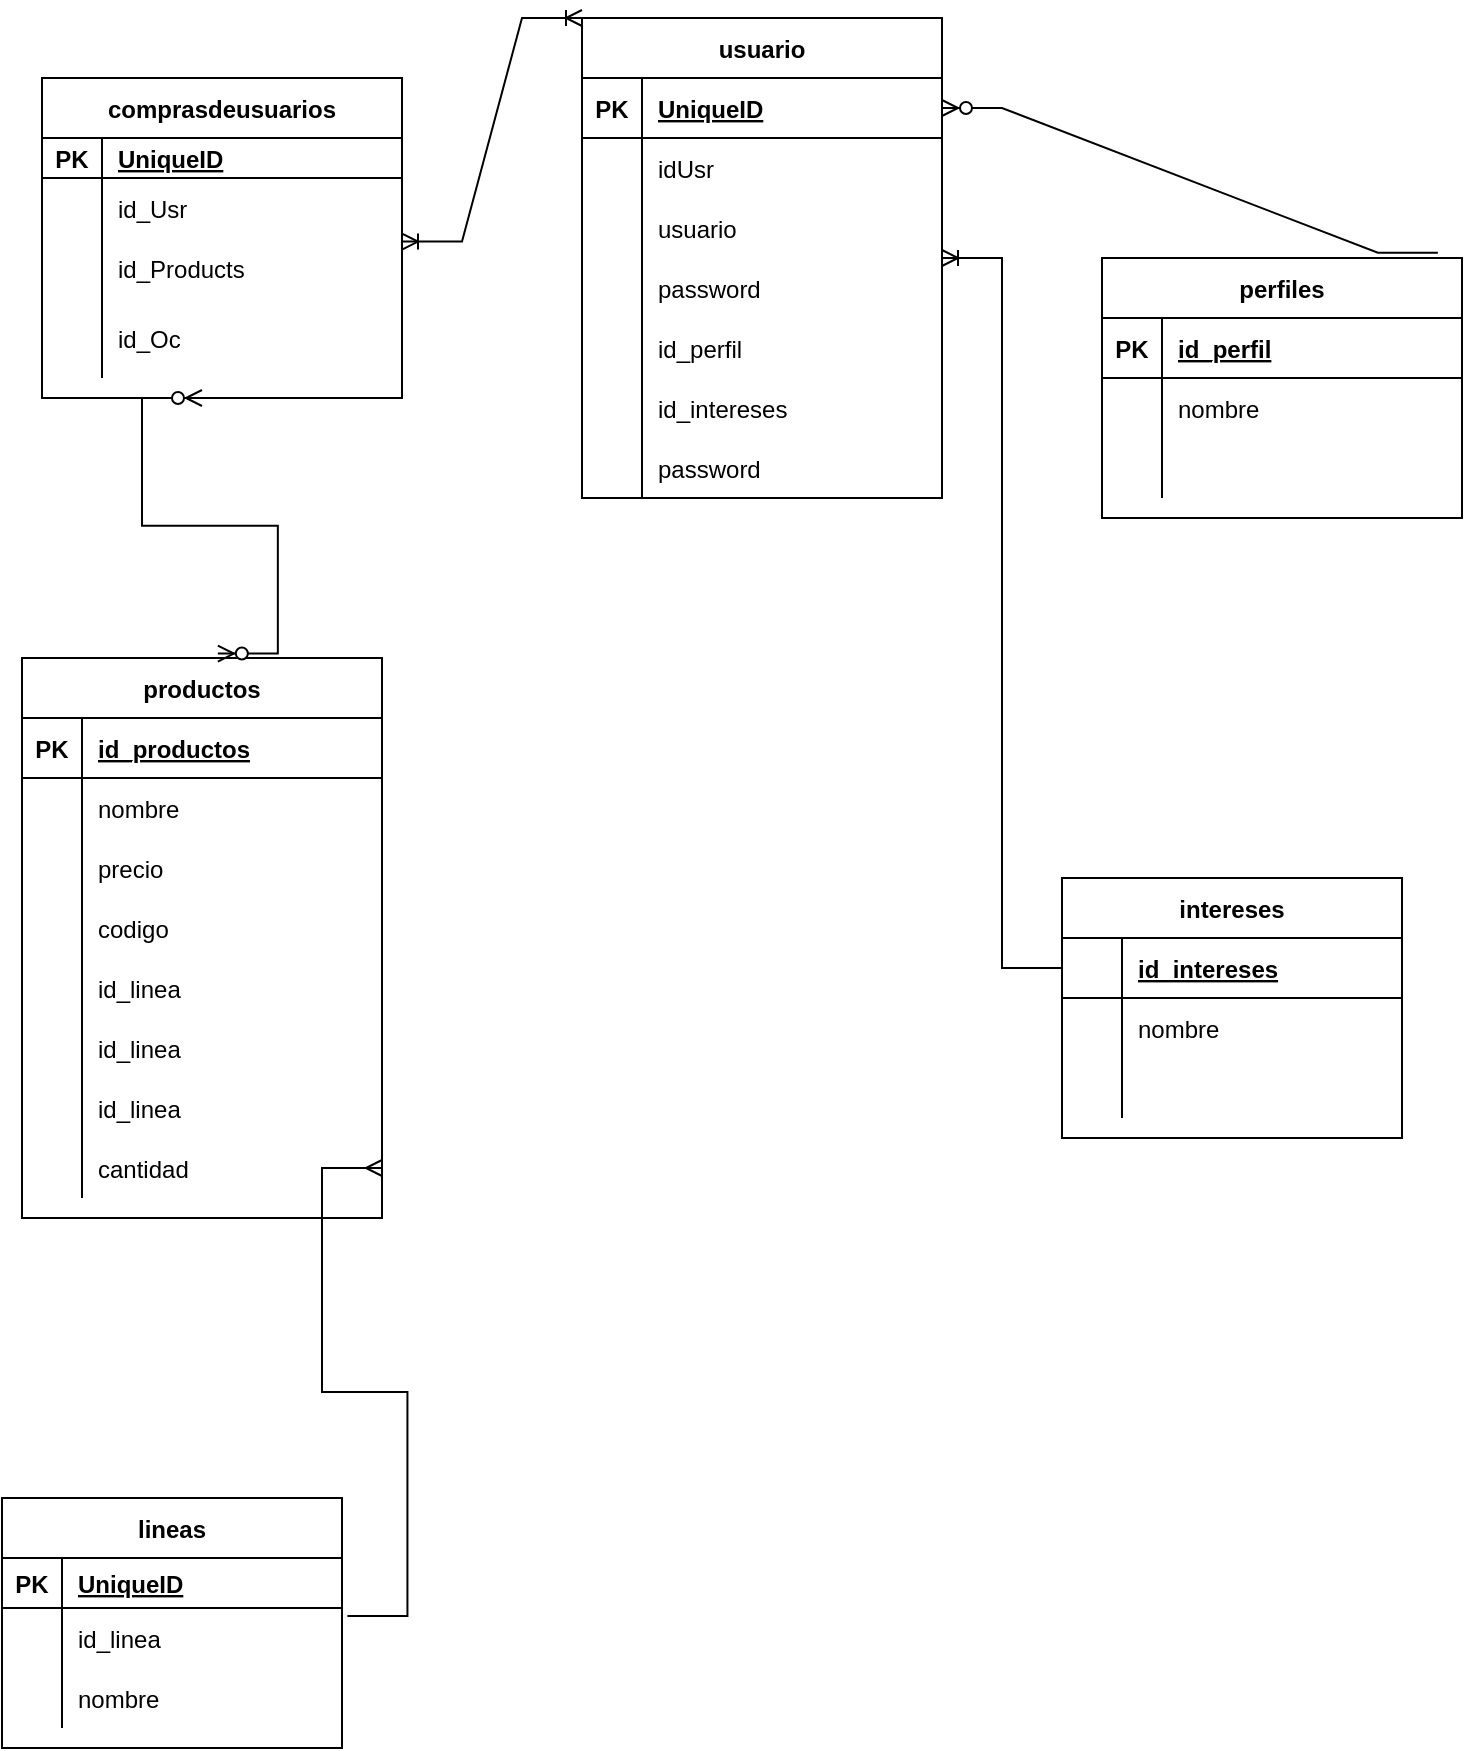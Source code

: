 <mxfile version="15.9.6" type="github">
  <diagram id="ywbzCSPkSt5RIFDzlfok" name="Page-1">
    <mxGraphModel dx="1038" dy="539" grid="1" gridSize="10" guides="1" tooltips="1" connect="1" arrows="1" fold="1" page="1" pageScale="1" pageWidth="827" pageHeight="1169" math="0" shadow="0">
      <root>
        <mxCell id="0" />
        <mxCell id="1" parent="0" />
        <mxCell id="GASzNJLxRuxBoyKp516g-14" value="comprasdeusuarios" style="shape=table;startSize=30;container=1;collapsible=1;childLayout=tableLayout;fixedRows=1;rowLines=0;fontStyle=1;align=center;resizeLast=1;" parent="1" vertex="1">
          <mxGeometry x="70" y="70" width="180" height="160" as="geometry" />
        </mxCell>
        <mxCell id="GASzNJLxRuxBoyKp516g-15" value="" style="shape=partialRectangle;collapsible=0;dropTarget=0;pointerEvents=0;fillColor=none;top=0;left=0;bottom=1;right=0;points=[[0,0.5],[1,0.5]];portConstraint=eastwest;" parent="GASzNJLxRuxBoyKp516g-14" vertex="1">
          <mxGeometry y="30" width="180" height="20" as="geometry" />
        </mxCell>
        <mxCell id="GASzNJLxRuxBoyKp516g-16" value="PK" style="shape=partialRectangle;connectable=0;fillColor=none;top=0;left=0;bottom=0;right=0;fontStyle=1;overflow=hidden;" parent="GASzNJLxRuxBoyKp516g-15" vertex="1">
          <mxGeometry width="30" height="20" as="geometry">
            <mxRectangle width="30" height="20" as="alternateBounds" />
          </mxGeometry>
        </mxCell>
        <mxCell id="GASzNJLxRuxBoyKp516g-17" value="UniqueID" style="shape=partialRectangle;connectable=0;fillColor=none;top=0;left=0;bottom=0;right=0;align=left;spacingLeft=6;fontStyle=5;overflow=hidden;" parent="GASzNJLxRuxBoyKp516g-15" vertex="1">
          <mxGeometry x="30" width="150" height="20" as="geometry">
            <mxRectangle width="150" height="20" as="alternateBounds" />
          </mxGeometry>
        </mxCell>
        <mxCell id="GASzNJLxRuxBoyKp516g-18" value="" style="shape=partialRectangle;collapsible=0;dropTarget=0;pointerEvents=0;fillColor=none;top=0;left=0;bottom=0;right=0;points=[[0,0.5],[1,0.5]];portConstraint=eastwest;" parent="GASzNJLxRuxBoyKp516g-14" vertex="1">
          <mxGeometry y="50" width="180" height="30" as="geometry" />
        </mxCell>
        <mxCell id="GASzNJLxRuxBoyKp516g-19" value="" style="shape=partialRectangle;connectable=0;fillColor=none;top=0;left=0;bottom=0;right=0;editable=1;overflow=hidden;" parent="GASzNJLxRuxBoyKp516g-18" vertex="1">
          <mxGeometry width="30" height="30" as="geometry">
            <mxRectangle width="30" height="30" as="alternateBounds" />
          </mxGeometry>
        </mxCell>
        <mxCell id="GASzNJLxRuxBoyKp516g-20" value="id_Usr" style="shape=partialRectangle;connectable=0;fillColor=none;top=0;left=0;bottom=0;right=0;align=left;spacingLeft=6;overflow=hidden;" parent="GASzNJLxRuxBoyKp516g-18" vertex="1">
          <mxGeometry x="30" width="150" height="30" as="geometry">
            <mxRectangle width="150" height="30" as="alternateBounds" />
          </mxGeometry>
        </mxCell>
        <mxCell id="GASzNJLxRuxBoyKp516g-21" value="" style="shape=partialRectangle;collapsible=0;dropTarget=0;pointerEvents=0;fillColor=none;top=0;left=0;bottom=0;right=0;points=[[0,0.5],[1,0.5]];portConstraint=eastwest;" parent="GASzNJLxRuxBoyKp516g-14" vertex="1">
          <mxGeometry y="80" width="180" height="30" as="geometry" />
        </mxCell>
        <mxCell id="GASzNJLxRuxBoyKp516g-22" value="" style="shape=partialRectangle;connectable=0;fillColor=none;top=0;left=0;bottom=0;right=0;editable=1;overflow=hidden;" parent="GASzNJLxRuxBoyKp516g-21" vertex="1">
          <mxGeometry width="30" height="30" as="geometry">
            <mxRectangle width="30" height="30" as="alternateBounds" />
          </mxGeometry>
        </mxCell>
        <mxCell id="GASzNJLxRuxBoyKp516g-23" value="id_Products" style="shape=partialRectangle;connectable=0;fillColor=none;top=0;left=0;bottom=0;right=0;align=left;spacingLeft=6;overflow=hidden;" parent="GASzNJLxRuxBoyKp516g-21" vertex="1">
          <mxGeometry x="30" width="150" height="30" as="geometry">
            <mxRectangle width="150" height="30" as="alternateBounds" />
          </mxGeometry>
        </mxCell>
        <mxCell id="GASzNJLxRuxBoyKp516g-24" value="" style="shape=partialRectangle;collapsible=0;dropTarget=0;pointerEvents=0;fillColor=none;top=0;left=0;bottom=0;right=0;points=[[0,0.5],[1,0.5]];portConstraint=eastwest;" parent="GASzNJLxRuxBoyKp516g-14" vertex="1">
          <mxGeometry y="110" width="180" height="40" as="geometry" />
        </mxCell>
        <mxCell id="GASzNJLxRuxBoyKp516g-25" value="" style="shape=partialRectangle;connectable=0;fillColor=none;top=0;left=0;bottom=0;right=0;editable=1;overflow=hidden;" parent="GASzNJLxRuxBoyKp516g-24" vertex="1">
          <mxGeometry width="30" height="40" as="geometry">
            <mxRectangle width="30" height="40" as="alternateBounds" />
          </mxGeometry>
        </mxCell>
        <mxCell id="GASzNJLxRuxBoyKp516g-26" value="id_Oc" style="shape=partialRectangle;connectable=0;fillColor=none;top=0;left=0;bottom=0;right=0;align=left;spacingLeft=6;overflow=hidden;" parent="GASzNJLxRuxBoyKp516g-24" vertex="1">
          <mxGeometry x="30" width="150" height="40" as="geometry">
            <mxRectangle width="150" height="40" as="alternateBounds" />
          </mxGeometry>
        </mxCell>
        <mxCell id="GASzNJLxRuxBoyKp516g-53" value="usuario" style="shape=table;startSize=30;container=1;collapsible=1;childLayout=tableLayout;fixedRows=1;rowLines=0;fontStyle=1;align=center;resizeLast=1;" parent="1" vertex="1">
          <mxGeometry x="340" y="40" width="180" height="240" as="geometry" />
        </mxCell>
        <mxCell id="GASzNJLxRuxBoyKp516g-54" value="" style="shape=partialRectangle;collapsible=0;dropTarget=0;pointerEvents=0;fillColor=none;top=0;left=0;bottom=1;right=0;points=[[0,0.5],[1,0.5]];portConstraint=eastwest;" parent="GASzNJLxRuxBoyKp516g-53" vertex="1">
          <mxGeometry y="30" width="180" height="30" as="geometry" />
        </mxCell>
        <mxCell id="GASzNJLxRuxBoyKp516g-55" value="PK" style="shape=partialRectangle;connectable=0;fillColor=none;top=0;left=0;bottom=0;right=0;fontStyle=1;overflow=hidden;" parent="GASzNJLxRuxBoyKp516g-54" vertex="1">
          <mxGeometry width="30" height="30" as="geometry">
            <mxRectangle width="30" height="30" as="alternateBounds" />
          </mxGeometry>
        </mxCell>
        <mxCell id="GASzNJLxRuxBoyKp516g-56" value="UniqueID" style="shape=partialRectangle;connectable=0;fillColor=none;top=0;left=0;bottom=0;right=0;align=left;spacingLeft=6;fontStyle=5;overflow=hidden;" parent="GASzNJLxRuxBoyKp516g-54" vertex="1">
          <mxGeometry x="30" width="150" height="30" as="geometry">
            <mxRectangle width="150" height="30" as="alternateBounds" />
          </mxGeometry>
        </mxCell>
        <mxCell id="GASzNJLxRuxBoyKp516g-57" value="" style="shape=partialRectangle;collapsible=0;dropTarget=0;pointerEvents=0;fillColor=none;top=0;left=0;bottom=0;right=0;points=[[0,0.5],[1,0.5]];portConstraint=eastwest;" parent="GASzNJLxRuxBoyKp516g-53" vertex="1">
          <mxGeometry y="60" width="180" height="30" as="geometry" />
        </mxCell>
        <mxCell id="GASzNJLxRuxBoyKp516g-58" value="" style="shape=partialRectangle;connectable=0;fillColor=none;top=0;left=0;bottom=0;right=0;editable=1;overflow=hidden;" parent="GASzNJLxRuxBoyKp516g-57" vertex="1">
          <mxGeometry width="30" height="30" as="geometry">
            <mxRectangle width="30" height="30" as="alternateBounds" />
          </mxGeometry>
        </mxCell>
        <mxCell id="GASzNJLxRuxBoyKp516g-59" value="idUsr" style="shape=partialRectangle;connectable=0;fillColor=none;top=0;left=0;bottom=0;right=0;align=left;spacingLeft=6;overflow=hidden;" parent="GASzNJLxRuxBoyKp516g-57" vertex="1">
          <mxGeometry x="30" width="150" height="30" as="geometry">
            <mxRectangle width="150" height="30" as="alternateBounds" />
          </mxGeometry>
        </mxCell>
        <mxCell id="GASzNJLxRuxBoyKp516g-60" value="" style="shape=partialRectangle;collapsible=0;dropTarget=0;pointerEvents=0;fillColor=none;top=0;left=0;bottom=0;right=0;points=[[0,0.5],[1,0.5]];portConstraint=eastwest;" parent="GASzNJLxRuxBoyKp516g-53" vertex="1">
          <mxGeometry y="90" width="180" height="30" as="geometry" />
        </mxCell>
        <mxCell id="GASzNJLxRuxBoyKp516g-61" value="" style="shape=partialRectangle;connectable=0;fillColor=none;top=0;left=0;bottom=0;right=0;editable=1;overflow=hidden;" parent="GASzNJLxRuxBoyKp516g-60" vertex="1">
          <mxGeometry width="30" height="30" as="geometry">
            <mxRectangle width="30" height="30" as="alternateBounds" />
          </mxGeometry>
        </mxCell>
        <mxCell id="GASzNJLxRuxBoyKp516g-62" value="usuario" style="shape=partialRectangle;connectable=0;fillColor=none;top=0;left=0;bottom=0;right=0;align=left;spacingLeft=6;overflow=hidden;" parent="GASzNJLxRuxBoyKp516g-60" vertex="1">
          <mxGeometry x="30" width="150" height="30" as="geometry">
            <mxRectangle width="150" height="30" as="alternateBounds" />
          </mxGeometry>
        </mxCell>
        <mxCell id="GASzNJLxRuxBoyKp516g-63" value="" style="shape=partialRectangle;collapsible=0;dropTarget=0;pointerEvents=0;fillColor=none;top=0;left=0;bottom=0;right=0;points=[[0,0.5],[1,0.5]];portConstraint=eastwest;" parent="GASzNJLxRuxBoyKp516g-53" vertex="1">
          <mxGeometry y="120" width="180" height="30" as="geometry" />
        </mxCell>
        <mxCell id="GASzNJLxRuxBoyKp516g-64" value="&#xa;&#xa;&#xa;&#xa;&#xa;                " style="shape=partialRectangle;connectable=0;fillColor=none;top=0;left=0;bottom=0;right=0;editable=1;overflow=hidden;" parent="GASzNJLxRuxBoyKp516g-63" vertex="1">
          <mxGeometry width="30" height="30" as="geometry">
            <mxRectangle width="30" height="30" as="alternateBounds" />
          </mxGeometry>
        </mxCell>
        <mxCell id="GASzNJLxRuxBoyKp516g-65" value="password" style="shape=partialRectangle;connectable=0;fillColor=none;top=0;left=0;bottom=0;right=0;align=left;spacingLeft=6;overflow=hidden;" parent="GASzNJLxRuxBoyKp516g-63" vertex="1">
          <mxGeometry x="30" width="150" height="30" as="geometry">
            <mxRectangle width="150" height="30" as="alternateBounds" />
          </mxGeometry>
        </mxCell>
        <mxCell id="GASzNJLxRuxBoyKp516g-67" value="" style="shape=partialRectangle;collapsible=0;dropTarget=0;pointerEvents=0;fillColor=none;top=0;left=0;bottom=0;right=0;points=[[0,0.5],[1,0.5]];portConstraint=eastwest;" parent="GASzNJLxRuxBoyKp516g-53" vertex="1">
          <mxGeometry y="150" width="180" height="30" as="geometry" />
        </mxCell>
        <mxCell id="GASzNJLxRuxBoyKp516g-68" value="&#xa;&#xa;&#xa;&#xa;&#xa;                " style="shape=partialRectangle;connectable=0;fillColor=none;top=0;left=0;bottom=0;right=0;editable=1;overflow=hidden;" parent="GASzNJLxRuxBoyKp516g-67" vertex="1">
          <mxGeometry width="30" height="30" as="geometry">
            <mxRectangle width="30" height="30" as="alternateBounds" />
          </mxGeometry>
        </mxCell>
        <mxCell id="GASzNJLxRuxBoyKp516g-69" value="id_perfil" style="shape=partialRectangle;connectable=0;fillColor=none;top=0;left=0;bottom=0;right=0;align=left;spacingLeft=6;overflow=hidden;" parent="GASzNJLxRuxBoyKp516g-67" vertex="1">
          <mxGeometry x="30" width="150" height="30" as="geometry">
            <mxRectangle width="150" height="30" as="alternateBounds" />
          </mxGeometry>
        </mxCell>
        <mxCell id="GASzNJLxRuxBoyKp516g-70" value="" style="shape=partialRectangle;collapsible=0;dropTarget=0;pointerEvents=0;fillColor=none;top=0;left=0;bottom=0;right=0;points=[[0,0.5],[1,0.5]];portConstraint=eastwest;" parent="GASzNJLxRuxBoyKp516g-53" vertex="1">
          <mxGeometry y="180" width="180" height="30" as="geometry" />
        </mxCell>
        <mxCell id="GASzNJLxRuxBoyKp516g-71" value="&#xa;&#xa;&#xa;&#xa;&#xa;                " style="shape=partialRectangle;connectable=0;fillColor=none;top=0;left=0;bottom=0;right=0;editable=1;overflow=hidden;" parent="GASzNJLxRuxBoyKp516g-70" vertex="1">
          <mxGeometry width="30" height="30" as="geometry">
            <mxRectangle width="30" height="30" as="alternateBounds" />
          </mxGeometry>
        </mxCell>
        <mxCell id="GASzNJLxRuxBoyKp516g-72" value="id_intereses" style="shape=partialRectangle;connectable=0;fillColor=none;top=0;left=0;bottom=0;right=0;align=left;spacingLeft=6;overflow=hidden;" parent="GASzNJLxRuxBoyKp516g-70" vertex="1">
          <mxGeometry x="30" width="150" height="30" as="geometry">
            <mxRectangle width="150" height="30" as="alternateBounds" />
          </mxGeometry>
        </mxCell>
        <mxCell id="GASzNJLxRuxBoyKp516g-73" value="" style="shape=partialRectangle;collapsible=0;dropTarget=0;pointerEvents=0;fillColor=none;top=0;left=0;bottom=0;right=0;points=[[0,0.5],[1,0.5]];portConstraint=eastwest;" parent="GASzNJLxRuxBoyKp516g-53" vertex="1">
          <mxGeometry y="210" width="180" height="30" as="geometry" />
        </mxCell>
        <mxCell id="GASzNJLxRuxBoyKp516g-74" value="&#xa;&#xa;&#xa;&#xa;&#xa;                " style="shape=partialRectangle;connectable=0;fillColor=none;top=0;left=0;bottom=0;right=0;editable=1;overflow=hidden;" parent="GASzNJLxRuxBoyKp516g-73" vertex="1">
          <mxGeometry width="30" height="30" as="geometry">
            <mxRectangle width="30" height="30" as="alternateBounds" />
          </mxGeometry>
        </mxCell>
        <mxCell id="GASzNJLxRuxBoyKp516g-75" value="password" style="shape=partialRectangle;connectable=0;fillColor=none;top=0;left=0;bottom=0;right=0;align=left;spacingLeft=6;overflow=hidden;" parent="GASzNJLxRuxBoyKp516g-73" vertex="1">
          <mxGeometry x="30" width="150" height="30" as="geometry">
            <mxRectangle width="150" height="30" as="alternateBounds" />
          </mxGeometry>
        </mxCell>
        <mxCell id="GASzNJLxRuxBoyKp516g-76" value="perfiles" style="shape=table;startSize=30;container=1;collapsible=1;childLayout=tableLayout;fixedRows=1;rowLines=0;fontStyle=1;align=center;resizeLast=1;" parent="1" vertex="1">
          <mxGeometry x="600" y="160" width="180" height="130" as="geometry" />
        </mxCell>
        <mxCell id="GASzNJLxRuxBoyKp516g-77" value="" style="shape=partialRectangle;collapsible=0;dropTarget=0;pointerEvents=0;fillColor=none;top=0;left=0;bottom=1;right=0;points=[[0,0.5],[1,0.5]];portConstraint=eastwest;" parent="GASzNJLxRuxBoyKp516g-76" vertex="1">
          <mxGeometry y="30" width="180" height="30" as="geometry" />
        </mxCell>
        <mxCell id="GASzNJLxRuxBoyKp516g-78" value="PK" style="shape=partialRectangle;connectable=0;fillColor=none;top=0;left=0;bottom=0;right=0;fontStyle=1;overflow=hidden;" parent="GASzNJLxRuxBoyKp516g-77" vertex="1">
          <mxGeometry width="30" height="30" as="geometry">
            <mxRectangle width="30" height="30" as="alternateBounds" />
          </mxGeometry>
        </mxCell>
        <mxCell id="GASzNJLxRuxBoyKp516g-79" value="id_perfil" style="shape=partialRectangle;connectable=0;fillColor=none;top=0;left=0;bottom=0;right=0;align=left;spacingLeft=6;fontStyle=5;overflow=hidden;" parent="GASzNJLxRuxBoyKp516g-77" vertex="1">
          <mxGeometry x="30" width="150" height="30" as="geometry">
            <mxRectangle width="150" height="30" as="alternateBounds" />
          </mxGeometry>
        </mxCell>
        <mxCell id="GASzNJLxRuxBoyKp516g-80" value="" style="shape=partialRectangle;collapsible=0;dropTarget=0;pointerEvents=0;fillColor=none;top=0;left=0;bottom=0;right=0;points=[[0,0.5],[1,0.5]];portConstraint=eastwest;" parent="GASzNJLxRuxBoyKp516g-76" vertex="1">
          <mxGeometry y="60" width="180" height="30" as="geometry" />
        </mxCell>
        <mxCell id="GASzNJLxRuxBoyKp516g-81" value="" style="shape=partialRectangle;connectable=0;fillColor=none;top=0;left=0;bottom=0;right=0;editable=1;overflow=hidden;" parent="GASzNJLxRuxBoyKp516g-80" vertex="1">
          <mxGeometry width="30" height="30" as="geometry">
            <mxRectangle width="30" height="30" as="alternateBounds" />
          </mxGeometry>
        </mxCell>
        <mxCell id="GASzNJLxRuxBoyKp516g-82" value="nombre" style="shape=partialRectangle;connectable=0;fillColor=none;top=0;left=0;bottom=0;right=0;align=left;spacingLeft=6;overflow=hidden;" parent="GASzNJLxRuxBoyKp516g-80" vertex="1">
          <mxGeometry x="30" width="150" height="30" as="geometry">
            <mxRectangle width="150" height="30" as="alternateBounds" />
          </mxGeometry>
        </mxCell>
        <mxCell id="GASzNJLxRuxBoyKp516g-86" value="" style="shape=partialRectangle;collapsible=0;dropTarget=0;pointerEvents=0;fillColor=none;top=0;left=0;bottom=0;right=0;points=[[0,0.5],[1,0.5]];portConstraint=eastwest;" parent="GASzNJLxRuxBoyKp516g-76" vertex="1">
          <mxGeometry y="90" width="180" height="30" as="geometry" />
        </mxCell>
        <mxCell id="GASzNJLxRuxBoyKp516g-87" value="" style="shape=partialRectangle;connectable=0;fillColor=none;top=0;left=0;bottom=0;right=0;editable=1;overflow=hidden;" parent="GASzNJLxRuxBoyKp516g-86" vertex="1">
          <mxGeometry width="30" height="30" as="geometry">
            <mxRectangle width="30" height="30" as="alternateBounds" />
          </mxGeometry>
        </mxCell>
        <mxCell id="GASzNJLxRuxBoyKp516g-88" value="" style="shape=partialRectangle;connectable=0;fillColor=none;top=0;left=0;bottom=0;right=0;align=left;spacingLeft=6;overflow=hidden;" parent="GASzNJLxRuxBoyKp516g-86" vertex="1">
          <mxGeometry x="30" width="150" height="30" as="geometry">
            <mxRectangle width="150" height="30" as="alternateBounds" />
          </mxGeometry>
        </mxCell>
        <mxCell id="GASzNJLxRuxBoyKp516g-89" value="intereses" style="shape=table;startSize=30;container=1;collapsible=1;childLayout=tableLayout;fixedRows=1;rowLines=0;fontStyle=1;align=center;resizeLast=1;" parent="1" vertex="1">
          <mxGeometry x="580" y="470" width="170" height="130" as="geometry" />
        </mxCell>
        <mxCell id="GASzNJLxRuxBoyKp516g-90" value="" style="shape=partialRectangle;collapsible=0;dropTarget=0;pointerEvents=0;fillColor=none;top=0;left=0;bottom=1;right=0;points=[[0,0.5],[1,0.5]];portConstraint=eastwest;" parent="GASzNJLxRuxBoyKp516g-89" vertex="1">
          <mxGeometry y="30" width="170" height="30" as="geometry" />
        </mxCell>
        <mxCell id="GASzNJLxRuxBoyKp516g-91" value="" style="shape=partialRectangle;connectable=0;fillColor=none;top=0;left=0;bottom=0;right=0;fontStyle=1;overflow=hidden;" parent="GASzNJLxRuxBoyKp516g-90" vertex="1">
          <mxGeometry width="30" height="30" as="geometry">
            <mxRectangle width="30" height="30" as="alternateBounds" />
          </mxGeometry>
        </mxCell>
        <mxCell id="GASzNJLxRuxBoyKp516g-92" value="id_intereses" style="shape=partialRectangle;connectable=0;fillColor=none;top=0;left=0;bottom=0;right=0;align=left;spacingLeft=6;fontStyle=5;overflow=hidden;" parent="GASzNJLxRuxBoyKp516g-90" vertex="1">
          <mxGeometry x="30" width="140" height="30" as="geometry">
            <mxRectangle width="140" height="30" as="alternateBounds" />
          </mxGeometry>
        </mxCell>
        <mxCell id="GASzNJLxRuxBoyKp516g-93" value="" style="shape=partialRectangle;collapsible=0;dropTarget=0;pointerEvents=0;fillColor=none;top=0;left=0;bottom=0;right=0;points=[[0,0.5],[1,0.5]];portConstraint=eastwest;" parent="GASzNJLxRuxBoyKp516g-89" vertex="1">
          <mxGeometry y="60" width="170" height="30" as="geometry" />
        </mxCell>
        <mxCell id="GASzNJLxRuxBoyKp516g-94" value="" style="shape=partialRectangle;connectable=0;fillColor=none;top=0;left=0;bottom=0;right=0;editable=1;overflow=hidden;" parent="GASzNJLxRuxBoyKp516g-93" vertex="1">
          <mxGeometry width="30" height="30" as="geometry">
            <mxRectangle width="30" height="30" as="alternateBounds" />
          </mxGeometry>
        </mxCell>
        <mxCell id="GASzNJLxRuxBoyKp516g-95" value="nombre" style="shape=partialRectangle;connectable=0;fillColor=none;top=0;left=0;bottom=0;right=0;align=left;spacingLeft=6;overflow=hidden;" parent="GASzNJLxRuxBoyKp516g-93" vertex="1">
          <mxGeometry x="30" width="140" height="30" as="geometry">
            <mxRectangle width="140" height="30" as="alternateBounds" />
          </mxGeometry>
        </mxCell>
        <mxCell id="GASzNJLxRuxBoyKp516g-99" value="" style="shape=partialRectangle;collapsible=0;dropTarget=0;pointerEvents=0;fillColor=none;top=0;left=0;bottom=0;right=0;points=[[0,0.5],[1,0.5]];portConstraint=eastwest;" parent="GASzNJLxRuxBoyKp516g-89" vertex="1">
          <mxGeometry y="90" width="170" height="30" as="geometry" />
        </mxCell>
        <mxCell id="GASzNJLxRuxBoyKp516g-100" value="" style="shape=partialRectangle;connectable=0;fillColor=none;top=0;left=0;bottom=0;right=0;editable=1;overflow=hidden;" parent="GASzNJLxRuxBoyKp516g-99" vertex="1">
          <mxGeometry width="30" height="30" as="geometry">
            <mxRectangle width="30" height="30" as="alternateBounds" />
          </mxGeometry>
        </mxCell>
        <mxCell id="GASzNJLxRuxBoyKp516g-101" value="" style="shape=partialRectangle;connectable=0;fillColor=none;top=0;left=0;bottom=0;right=0;align=left;spacingLeft=6;overflow=hidden;" parent="GASzNJLxRuxBoyKp516g-99" vertex="1">
          <mxGeometry x="30" width="140" height="30" as="geometry">
            <mxRectangle width="140" height="30" as="alternateBounds" />
          </mxGeometry>
        </mxCell>
        <mxCell id="GASzNJLxRuxBoyKp516g-102" value="productos" style="shape=table;startSize=30;container=1;collapsible=1;childLayout=tableLayout;fixedRows=1;rowLines=0;fontStyle=1;align=center;resizeLast=1;" parent="1" vertex="1">
          <mxGeometry x="60" y="360" width="180" height="280" as="geometry" />
        </mxCell>
        <mxCell id="GASzNJLxRuxBoyKp516g-103" value="" style="shape=partialRectangle;collapsible=0;dropTarget=0;pointerEvents=0;fillColor=none;top=0;left=0;bottom=1;right=0;points=[[0,0.5],[1,0.5]];portConstraint=eastwest;" parent="GASzNJLxRuxBoyKp516g-102" vertex="1">
          <mxGeometry y="30" width="180" height="30" as="geometry" />
        </mxCell>
        <mxCell id="GASzNJLxRuxBoyKp516g-104" value="PK" style="shape=partialRectangle;connectable=0;fillColor=none;top=0;left=0;bottom=0;right=0;fontStyle=1;overflow=hidden;" parent="GASzNJLxRuxBoyKp516g-103" vertex="1">
          <mxGeometry width="30" height="30" as="geometry">
            <mxRectangle width="30" height="30" as="alternateBounds" />
          </mxGeometry>
        </mxCell>
        <mxCell id="GASzNJLxRuxBoyKp516g-105" value="id_productos" style="shape=partialRectangle;connectable=0;fillColor=none;top=0;left=0;bottom=0;right=0;align=left;spacingLeft=6;fontStyle=5;overflow=hidden;" parent="GASzNJLxRuxBoyKp516g-103" vertex="1">
          <mxGeometry x="30" width="150" height="30" as="geometry">
            <mxRectangle width="150" height="30" as="alternateBounds" />
          </mxGeometry>
        </mxCell>
        <mxCell id="GASzNJLxRuxBoyKp516g-106" value="" style="shape=partialRectangle;collapsible=0;dropTarget=0;pointerEvents=0;fillColor=none;top=0;left=0;bottom=0;right=0;points=[[0,0.5],[1,0.5]];portConstraint=eastwest;" parent="GASzNJLxRuxBoyKp516g-102" vertex="1">
          <mxGeometry y="60" width="180" height="30" as="geometry" />
        </mxCell>
        <mxCell id="GASzNJLxRuxBoyKp516g-107" value="" style="shape=partialRectangle;connectable=0;fillColor=none;top=0;left=0;bottom=0;right=0;editable=1;overflow=hidden;" parent="GASzNJLxRuxBoyKp516g-106" vertex="1">
          <mxGeometry width="30" height="30" as="geometry">
            <mxRectangle width="30" height="30" as="alternateBounds" />
          </mxGeometry>
        </mxCell>
        <mxCell id="GASzNJLxRuxBoyKp516g-108" value="nombre" style="shape=partialRectangle;connectable=0;fillColor=none;top=0;left=0;bottom=0;right=0;align=left;spacingLeft=6;overflow=hidden;" parent="GASzNJLxRuxBoyKp516g-106" vertex="1">
          <mxGeometry x="30" width="150" height="30" as="geometry">
            <mxRectangle width="150" height="30" as="alternateBounds" />
          </mxGeometry>
        </mxCell>
        <mxCell id="GASzNJLxRuxBoyKp516g-109" value="" style="shape=partialRectangle;collapsible=0;dropTarget=0;pointerEvents=0;fillColor=none;top=0;left=0;bottom=0;right=0;points=[[0,0.5],[1,0.5]];portConstraint=eastwest;" parent="GASzNJLxRuxBoyKp516g-102" vertex="1">
          <mxGeometry y="90" width="180" height="30" as="geometry" />
        </mxCell>
        <mxCell id="GASzNJLxRuxBoyKp516g-110" value="" style="shape=partialRectangle;connectable=0;fillColor=none;top=0;left=0;bottom=0;right=0;editable=1;overflow=hidden;" parent="GASzNJLxRuxBoyKp516g-109" vertex="1">
          <mxGeometry width="30" height="30" as="geometry">
            <mxRectangle width="30" height="30" as="alternateBounds" />
          </mxGeometry>
        </mxCell>
        <mxCell id="GASzNJLxRuxBoyKp516g-111" value="precio" style="shape=partialRectangle;connectable=0;fillColor=none;top=0;left=0;bottom=0;right=0;align=left;spacingLeft=6;overflow=hidden;" parent="GASzNJLxRuxBoyKp516g-109" vertex="1">
          <mxGeometry x="30" width="150" height="30" as="geometry">
            <mxRectangle width="150" height="30" as="alternateBounds" />
          </mxGeometry>
        </mxCell>
        <mxCell id="GASzNJLxRuxBoyKp516g-112" value="" style="shape=partialRectangle;collapsible=0;dropTarget=0;pointerEvents=0;fillColor=none;top=0;left=0;bottom=0;right=0;points=[[0,0.5],[1,0.5]];portConstraint=eastwest;" parent="GASzNJLxRuxBoyKp516g-102" vertex="1">
          <mxGeometry y="120" width="180" height="30" as="geometry" />
        </mxCell>
        <mxCell id="GASzNJLxRuxBoyKp516g-113" value="" style="shape=partialRectangle;connectable=0;fillColor=none;top=0;left=0;bottom=0;right=0;editable=1;overflow=hidden;" parent="GASzNJLxRuxBoyKp516g-112" vertex="1">
          <mxGeometry width="30" height="30" as="geometry">
            <mxRectangle width="30" height="30" as="alternateBounds" />
          </mxGeometry>
        </mxCell>
        <mxCell id="GASzNJLxRuxBoyKp516g-114" value="codigo" style="shape=partialRectangle;connectable=0;fillColor=none;top=0;left=0;bottom=0;right=0;align=left;spacingLeft=6;overflow=hidden;" parent="GASzNJLxRuxBoyKp516g-112" vertex="1">
          <mxGeometry x="30" width="150" height="30" as="geometry">
            <mxRectangle width="150" height="30" as="alternateBounds" />
          </mxGeometry>
        </mxCell>
        <mxCell id="GASzNJLxRuxBoyKp516g-115" value="" style="shape=partialRectangle;collapsible=0;dropTarget=0;pointerEvents=0;fillColor=none;top=0;left=0;bottom=0;right=0;points=[[0,0.5],[1,0.5]];portConstraint=eastwest;" parent="GASzNJLxRuxBoyKp516g-102" vertex="1">
          <mxGeometry y="150" width="180" height="30" as="geometry" />
        </mxCell>
        <mxCell id="GASzNJLxRuxBoyKp516g-116" value="" style="shape=partialRectangle;connectable=0;fillColor=none;top=0;left=0;bottom=0;right=0;editable=1;overflow=hidden;" parent="GASzNJLxRuxBoyKp516g-115" vertex="1">
          <mxGeometry width="30" height="30" as="geometry">
            <mxRectangle width="30" height="30" as="alternateBounds" />
          </mxGeometry>
        </mxCell>
        <mxCell id="GASzNJLxRuxBoyKp516g-117" value="id_linea" style="shape=partialRectangle;connectable=0;fillColor=none;top=0;left=0;bottom=0;right=0;align=left;spacingLeft=6;overflow=hidden;" parent="GASzNJLxRuxBoyKp516g-115" vertex="1">
          <mxGeometry x="30" width="150" height="30" as="geometry">
            <mxRectangle width="150" height="30" as="alternateBounds" />
          </mxGeometry>
        </mxCell>
        <mxCell id="yG6WOSoYITNw6W6nUIvi-11" value="" style="shape=partialRectangle;collapsible=0;dropTarget=0;pointerEvents=0;fillColor=none;top=0;left=0;bottom=0;right=0;points=[[0,0.5],[1,0.5]];portConstraint=eastwest;" vertex="1" parent="GASzNJLxRuxBoyKp516g-102">
          <mxGeometry y="180" width="180" height="30" as="geometry" />
        </mxCell>
        <mxCell id="yG6WOSoYITNw6W6nUIvi-12" value="" style="shape=partialRectangle;connectable=0;fillColor=none;top=0;left=0;bottom=0;right=0;editable=1;overflow=hidden;" vertex="1" parent="yG6WOSoYITNw6W6nUIvi-11">
          <mxGeometry width="30" height="30" as="geometry">
            <mxRectangle width="30" height="30" as="alternateBounds" />
          </mxGeometry>
        </mxCell>
        <mxCell id="yG6WOSoYITNw6W6nUIvi-13" value="id_linea" style="shape=partialRectangle;connectable=0;fillColor=none;top=0;left=0;bottom=0;right=0;align=left;spacingLeft=6;overflow=hidden;" vertex="1" parent="yG6WOSoYITNw6W6nUIvi-11">
          <mxGeometry x="30" width="150" height="30" as="geometry">
            <mxRectangle width="150" height="30" as="alternateBounds" />
          </mxGeometry>
        </mxCell>
        <mxCell id="yG6WOSoYITNw6W6nUIvi-8" value="" style="shape=partialRectangle;collapsible=0;dropTarget=0;pointerEvents=0;fillColor=none;top=0;left=0;bottom=0;right=0;points=[[0,0.5],[1,0.5]];portConstraint=eastwest;" vertex="1" parent="GASzNJLxRuxBoyKp516g-102">
          <mxGeometry y="210" width="180" height="30" as="geometry" />
        </mxCell>
        <mxCell id="yG6WOSoYITNw6W6nUIvi-9" value="" style="shape=partialRectangle;connectable=0;fillColor=none;top=0;left=0;bottom=0;right=0;editable=1;overflow=hidden;" vertex="1" parent="yG6WOSoYITNw6W6nUIvi-8">
          <mxGeometry width="30" height="30" as="geometry">
            <mxRectangle width="30" height="30" as="alternateBounds" />
          </mxGeometry>
        </mxCell>
        <mxCell id="yG6WOSoYITNw6W6nUIvi-10" value="id_linea" style="shape=partialRectangle;connectable=0;fillColor=none;top=0;left=0;bottom=0;right=0;align=left;spacingLeft=6;overflow=hidden;" vertex="1" parent="yG6WOSoYITNw6W6nUIvi-8">
          <mxGeometry x="30" width="150" height="30" as="geometry">
            <mxRectangle width="150" height="30" as="alternateBounds" />
          </mxGeometry>
        </mxCell>
        <mxCell id="GASzNJLxRuxBoyKp516g-118" value="" style="shape=partialRectangle;collapsible=0;dropTarget=0;pointerEvents=0;fillColor=none;top=0;left=0;bottom=0;right=0;points=[[0,0.5],[1,0.5]];portConstraint=eastwest;" parent="GASzNJLxRuxBoyKp516g-102" vertex="1">
          <mxGeometry y="240" width="180" height="30" as="geometry" />
        </mxCell>
        <mxCell id="GASzNJLxRuxBoyKp516g-119" value="" style="shape=partialRectangle;connectable=0;fillColor=none;top=0;left=0;bottom=0;right=0;editable=1;overflow=hidden;" parent="GASzNJLxRuxBoyKp516g-118" vertex="1">
          <mxGeometry width="30" height="30" as="geometry">
            <mxRectangle width="30" height="30" as="alternateBounds" />
          </mxGeometry>
        </mxCell>
        <mxCell id="GASzNJLxRuxBoyKp516g-120" value="cantidad" style="shape=partialRectangle;connectable=0;fillColor=none;top=0;left=0;bottom=0;right=0;align=left;spacingLeft=6;overflow=hidden;" parent="GASzNJLxRuxBoyKp516g-118" vertex="1">
          <mxGeometry x="30" width="150" height="30" as="geometry">
            <mxRectangle width="150" height="30" as="alternateBounds" />
          </mxGeometry>
        </mxCell>
        <mxCell id="GASzNJLxRuxBoyKp516g-121" value="lineas" style="shape=table;startSize=30;container=1;collapsible=1;childLayout=tableLayout;fixedRows=1;rowLines=0;fontStyle=1;align=center;resizeLast=1;" parent="1" vertex="1">
          <mxGeometry x="50" y="780" width="170" height="125" as="geometry" />
        </mxCell>
        <mxCell id="GASzNJLxRuxBoyKp516g-122" value="" style="shape=partialRectangle;collapsible=0;dropTarget=0;pointerEvents=0;fillColor=none;top=0;left=0;bottom=1;right=0;points=[[0,0.5],[1,0.5]];portConstraint=eastwest;" parent="GASzNJLxRuxBoyKp516g-121" vertex="1">
          <mxGeometry y="30" width="170" height="25" as="geometry" />
        </mxCell>
        <mxCell id="GASzNJLxRuxBoyKp516g-123" value="PK" style="shape=partialRectangle;connectable=0;fillColor=none;top=0;left=0;bottom=0;right=0;fontStyle=1;overflow=hidden;" parent="GASzNJLxRuxBoyKp516g-122" vertex="1">
          <mxGeometry width="30" height="25" as="geometry">
            <mxRectangle width="30" height="25" as="alternateBounds" />
          </mxGeometry>
        </mxCell>
        <mxCell id="GASzNJLxRuxBoyKp516g-124" value="UniqueID" style="shape=partialRectangle;connectable=0;fillColor=none;top=0;left=0;bottom=0;right=0;align=left;spacingLeft=6;fontStyle=5;overflow=hidden;" parent="GASzNJLxRuxBoyKp516g-122" vertex="1">
          <mxGeometry x="30" width="140" height="25" as="geometry">
            <mxRectangle width="140" height="25" as="alternateBounds" />
          </mxGeometry>
        </mxCell>
        <mxCell id="GASzNJLxRuxBoyKp516g-125" value="" style="shape=partialRectangle;collapsible=0;dropTarget=0;pointerEvents=0;fillColor=none;top=0;left=0;bottom=0;right=0;points=[[0,0.5],[1,0.5]];portConstraint=eastwest;" parent="GASzNJLxRuxBoyKp516g-121" vertex="1">
          <mxGeometry y="55" width="170" height="30" as="geometry" />
        </mxCell>
        <mxCell id="GASzNJLxRuxBoyKp516g-126" value="" style="shape=partialRectangle;connectable=0;fillColor=none;top=0;left=0;bottom=0;right=0;editable=1;overflow=hidden;" parent="GASzNJLxRuxBoyKp516g-125" vertex="1">
          <mxGeometry width="30" height="30" as="geometry">
            <mxRectangle width="30" height="30" as="alternateBounds" />
          </mxGeometry>
        </mxCell>
        <mxCell id="GASzNJLxRuxBoyKp516g-127" value="id_linea" style="shape=partialRectangle;connectable=0;fillColor=none;top=0;left=0;bottom=0;right=0;align=left;spacingLeft=6;overflow=hidden;" parent="GASzNJLxRuxBoyKp516g-125" vertex="1">
          <mxGeometry x="30" width="140" height="30" as="geometry">
            <mxRectangle width="140" height="30" as="alternateBounds" />
          </mxGeometry>
        </mxCell>
        <mxCell id="GASzNJLxRuxBoyKp516g-128" value="" style="shape=partialRectangle;collapsible=0;dropTarget=0;pointerEvents=0;fillColor=none;top=0;left=0;bottom=0;right=0;points=[[0,0.5],[1,0.5]];portConstraint=eastwest;" parent="GASzNJLxRuxBoyKp516g-121" vertex="1">
          <mxGeometry y="85" width="170" height="30" as="geometry" />
        </mxCell>
        <mxCell id="GASzNJLxRuxBoyKp516g-129" value="" style="shape=partialRectangle;connectable=0;fillColor=none;top=0;left=0;bottom=0;right=0;editable=1;overflow=hidden;" parent="GASzNJLxRuxBoyKp516g-128" vertex="1">
          <mxGeometry width="30" height="30" as="geometry">
            <mxRectangle width="30" height="30" as="alternateBounds" />
          </mxGeometry>
        </mxCell>
        <mxCell id="GASzNJLxRuxBoyKp516g-130" value="nombre" style="shape=partialRectangle;connectable=0;fillColor=none;top=0;left=0;bottom=0;right=0;align=left;spacingLeft=6;overflow=hidden;" parent="GASzNJLxRuxBoyKp516g-128" vertex="1">
          <mxGeometry x="30" width="140" height="30" as="geometry">
            <mxRectangle width="140" height="30" as="alternateBounds" />
          </mxGeometry>
        </mxCell>
        <mxCell id="GASzNJLxRuxBoyKp516g-136" value="" style="edgeStyle=entityRelationEdgeStyle;fontSize=12;html=1;endArrow=ERzeroToMany;endFill=1;rounded=0;entryX=1;entryY=0.5;entryDx=0;entryDy=0;entryPerimeter=0;exitX=0.933;exitY=-0.02;exitDx=0;exitDy=0;exitPerimeter=0;" parent="1" target="GASzNJLxRuxBoyKp516g-54" edge="1" source="GASzNJLxRuxBoyKp516g-76">
          <mxGeometry width="100" height="100" relative="1" as="geometry">
            <mxPoint x="760" y="160" as="sourcePoint" />
            <mxPoint x="460" y="20" as="targetPoint" />
          </mxGeometry>
        </mxCell>
        <mxCell id="GASzNJLxRuxBoyKp516g-137" value="" style="edgeStyle=entityRelationEdgeStyle;fontSize=12;html=1;endArrow=ERoneToMany;rounded=0;" parent="1" source="GASzNJLxRuxBoyKp516g-90" target="GASzNJLxRuxBoyKp516g-53" edge="1">
          <mxGeometry width="100" height="100" relative="1" as="geometry">
            <mxPoint x="720" y="250" as="sourcePoint" />
            <mxPoint x="500" y="10" as="targetPoint" />
          </mxGeometry>
        </mxCell>
        <mxCell id="yG6WOSoYITNw6W6nUIvi-5" value="" style="edgeStyle=entityRelationEdgeStyle;fontSize=12;html=1;endArrow=ERzeroToMany;endFill=1;startArrow=ERzeroToMany;rounded=0;exitX=0.544;exitY=-0.008;exitDx=0;exitDy=0;exitPerimeter=0;" edge="1" parent="1" source="GASzNJLxRuxBoyKp516g-102">
          <mxGeometry width="100" height="100" relative="1" as="geometry">
            <mxPoint x="360" y="320" as="sourcePoint" />
            <mxPoint x="150" y="230" as="targetPoint" />
          </mxGeometry>
        </mxCell>
        <mxCell id="yG6WOSoYITNw6W6nUIvi-6" value="" style="edgeStyle=entityRelationEdgeStyle;fontSize=12;html=1;endArrow=ERoneToMany;startArrow=ERoneToMany;rounded=0;entryX=0;entryY=0;entryDx=0;entryDy=0;exitX=1;exitY=0.06;exitDx=0;exitDy=0;exitPerimeter=0;" edge="1" parent="1" source="GASzNJLxRuxBoyKp516g-21" target="GASzNJLxRuxBoyKp516g-53">
          <mxGeometry width="100" height="100" relative="1" as="geometry">
            <mxPoint x="170" y="70" as="sourcePoint" />
            <mxPoint x="270" y="-30" as="targetPoint" />
          </mxGeometry>
        </mxCell>
        <mxCell id="yG6WOSoYITNw6W6nUIvi-15" value="" style="edgeStyle=entityRelationEdgeStyle;fontSize=12;html=1;endArrow=ERmany;rounded=0;entryX=1;entryY=0.5;entryDx=0;entryDy=0;exitX=1.016;exitY=0.133;exitDx=0;exitDy=0;exitPerimeter=0;" edge="1" parent="1" source="GASzNJLxRuxBoyKp516g-125" target="GASzNJLxRuxBoyKp516g-118">
          <mxGeometry width="100" height="100" relative="1" as="geometry">
            <mxPoint x="230" y="840" as="sourcePoint" />
            <mxPoint x="460" y="590" as="targetPoint" />
          </mxGeometry>
        </mxCell>
      </root>
    </mxGraphModel>
  </diagram>
</mxfile>
